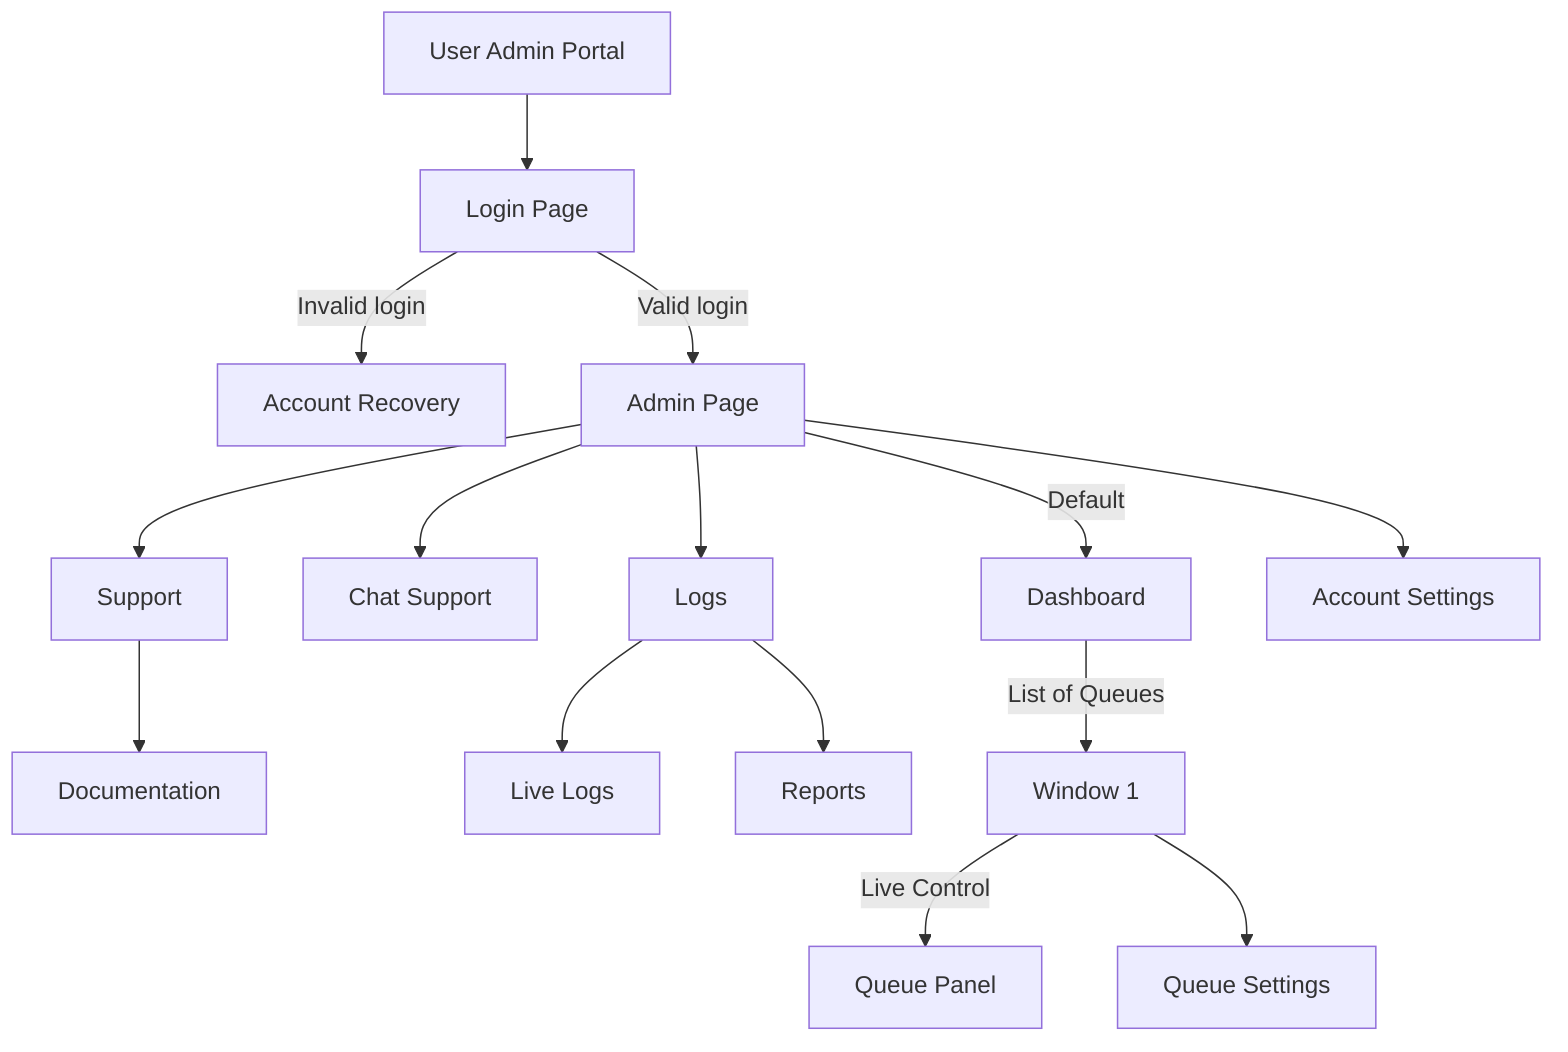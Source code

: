 graph TD
    A[User Admin Portal] --> LP[Login Page] --> |Invalid login| AC[Account Recovery]
    LP -->|Valid login| AP[Admin Page]
    AP --> |Default| D[Dashboard]
    AP --> CS[Chat Support] 
    AP --> L[Logs]
    AP --> S[Support]
    S --> K[Documentation]
    L --> LIVE[Live Logs]
    L --> R[Reports]
    AP --> AS[Account Settings]
    D --> |List of Queues| Q[Window 1]
    Q --> |Live Control| QP[Queue Panel]
    Q --> QS[Queue Settings]